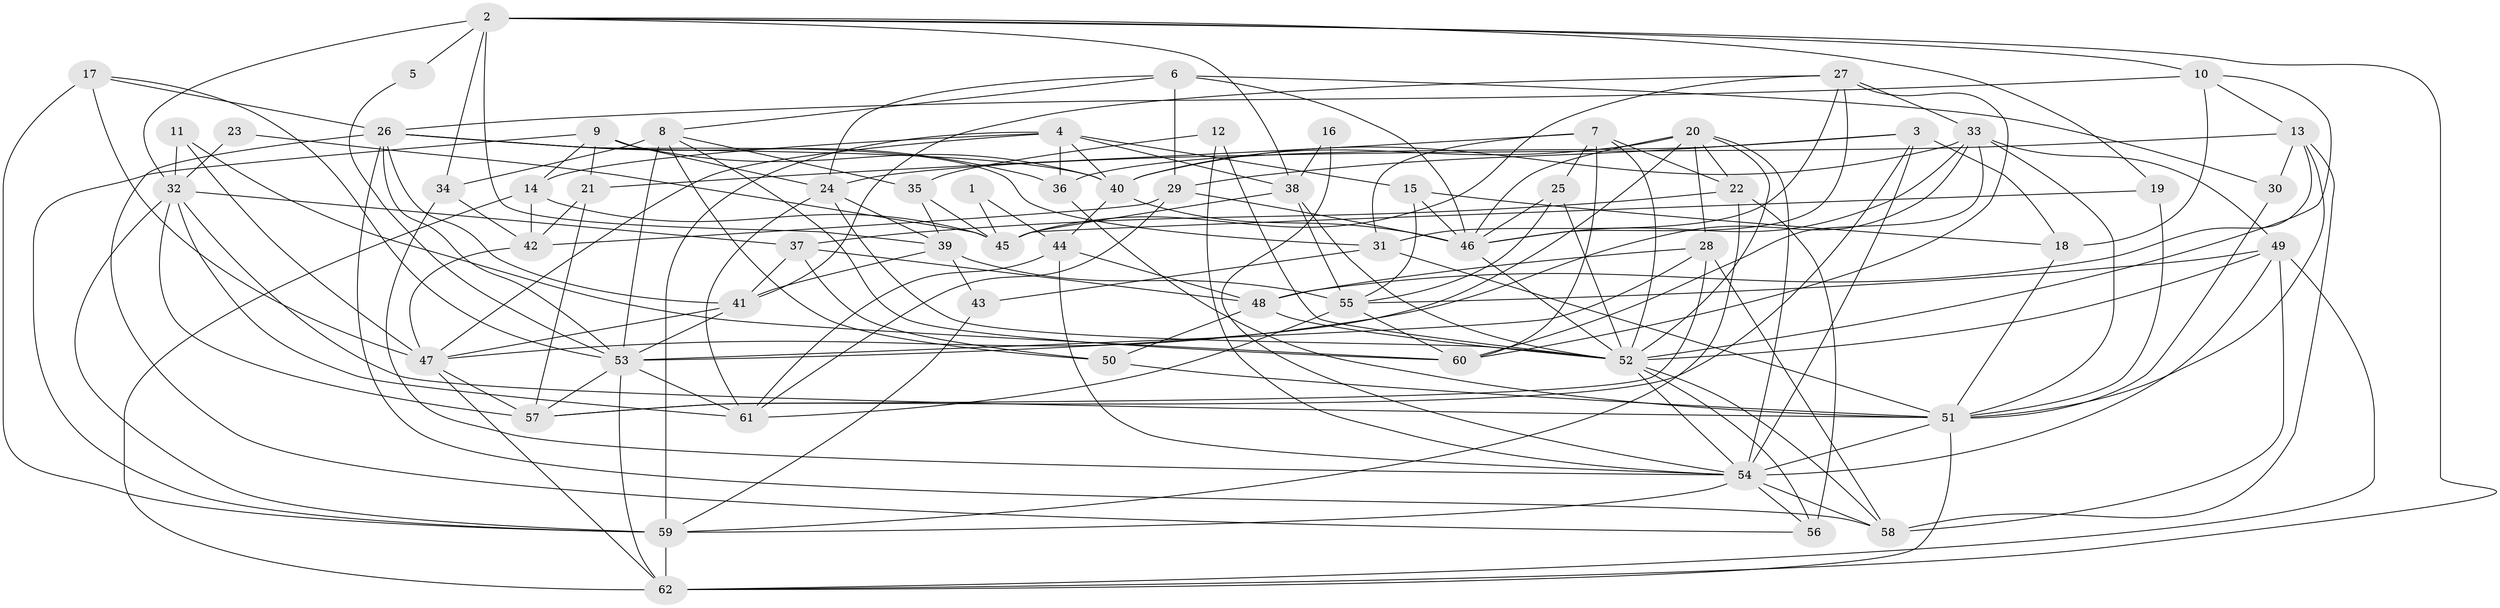 // original degree distribution, {4: 0.3492063492063492, 2: 0.09523809523809523, 3: 0.30158730158730157, 5: 0.1111111111111111, 7: 0.03968253968253968, 6: 0.07936507936507936, 8: 0.015873015873015872, 9: 0.007936507936507936}
// Generated by graph-tools (version 1.1) at 2025/26/03/09/25 03:26:19]
// undirected, 62 vertices, 176 edges
graph export_dot {
graph [start="1"]
  node [color=gray90,style=filled];
  1;
  2;
  3;
  4;
  5;
  6;
  7;
  8;
  9;
  10;
  11;
  12;
  13;
  14;
  15;
  16;
  17;
  18;
  19;
  20;
  21;
  22;
  23;
  24;
  25;
  26;
  27;
  28;
  29;
  30;
  31;
  32;
  33;
  34;
  35;
  36;
  37;
  38;
  39;
  40;
  41;
  42;
  43;
  44;
  45;
  46;
  47;
  48;
  49;
  50;
  51;
  52;
  53;
  54;
  55;
  56;
  57;
  58;
  59;
  60;
  61;
  62;
  1 -- 44 [weight=1.0];
  1 -- 45 [weight=1.0];
  2 -- 5 [weight=2.0];
  2 -- 10 [weight=1.0];
  2 -- 19 [weight=1.0];
  2 -- 32 [weight=1.0];
  2 -- 34 [weight=1.0];
  2 -- 38 [weight=1.0];
  2 -- 39 [weight=1.0];
  2 -- 62 [weight=1.0];
  3 -- 18 [weight=1.0];
  3 -- 29 [weight=1.0];
  3 -- 36 [weight=1.0];
  3 -- 54 [weight=1.0];
  3 -- 57 [weight=1.0];
  4 -- 14 [weight=1.0];
  4 -- 15 [weight=1.0];
  4 -- 36 [weight=1.0];
  4 -- 38 [weight=1.0];
  4 -- 40 [weight=1.0];
  4 -- 47 [weight=1.0];
  4 -- 59 [weight=1.0];
  5 -- 53 [weight=1.0];
  6 -- 8 [weight=1.0];
  6 -- 24 [weight=1.0];
  6 -- 29 [weight=1.0];
  6 -- 30 [weight=1.0];
  6 -- 46 [weight=1.0];
  7 -- 21 [weight=1.0];
  7 -- 22 [weight=1.0];
  7 -- 25 [weight=1.0];
  7 -- 31 [weight=1.0];
  7 -- 52 [weight=1.0];
  7 -- 60 [weight=1.0];
  8 -- 34 [weight=2.0];
  8 -- 35 [weight=1.0];
  8 -- 50 [weight=1.0];
  8 -- 53 [weight=1.0];
  8 -- 60 [weight=1.0];
  9 -- 14 [weight=1.0];
  9 -- 21 [weight=1.0];
  9 -- 24 [weight=1.0];
  9 -- 40 [weight=2.0];
  9 -- 59 [weight=1.0];
  10 -- 13 [weight=1.0];
  10 -- 18 [weight=1.0];
  10 -- 26 [weight=1.0];
  10 -- 52 [weight=1.0];
  11 -- 32 [weight=1.0];
  11 -- 47 [weight=1.0];
  11 -- 60 [weight=1.0];
  12 -- 35 [weight=1.0];
  12 -- 52 [weight=1.0];
  12 -- 54 [weight=1.0];
  13 -- 24 [weight=1.0];
  13 -- 30 [weight=1.0];
  13 -- 48 [weight=1.0];
  13 -- 51 [weight=1.0];
  13 -- 58 [weight=1.0];
  14 -- 42 [weight=1.0];
  14 -- 45 [weight=1.0];
  14 -- 62 [weight=1.0];
  15 -- 18 [weight=1.0];
  15 -- 46 [weight=1.0];
  15 -- 55 [weight=1.0];
  16 -- 38 [weight=1.0];
  16 -- 54 [weight=1.0];
  17 -- 26 [weight=1.0];
  17 -- 47 [weight=1.0];
  17 -- 53 [weight=1.0];
  17 -- 59 [weight=1.0];
  18 -- 51 [weight=1.0];
  19 -- 45 [weight=1.0];
  19 -- 51 [weight=1.0];
  20 -- 22 [weight=1.0];
  20 -- 28 [weight=1.0];
  20 -- 40 [weight=1.0];
  20 -- 46 [weight=1.0];
  20 -- 52 [weight=1.0];
  20 -- 53 [weight=1.0];
  20 -- 54 [weight=1.0];
  21 -- 42 [weight=1.0];
  21 -- 57 [weight=1.0];
  22 -- 37 [weight=1.0];
  22 -- 56 [weight=1.0];
  22 -- 59 [weight=1.0];
  23 -- 32 [weight=1.0];
  23 -- 45 [weight=1.0];
  24 -- 39 [weight=1.0];
  24 -- 52 [weight=1.0];
  24 -- 61 [weight=1.0];
  25 -- 46 [weight=1.0];
  25 -- 52 [weight=2.0];
  25 -- 55 [weight=1.0];
  26 -- 31 [weight=1.0];
  26 -- 36 [weight=1.0];
  26 -- 40 [weight=1.0];
  26 -- 41 [weight=1.0];
  26 -- 53 [weight=2.0];
  26 -- 56 [weight=1.0];
  26 -- 58 [weight=1.0];
  27 -- 31 [weight=1.0];
  27 -- 33 [weight=1.0];
  27 -- 41 [weight=1.0];
  27 -- 45 [weight=1.0];
  27 -- 46 [weight=1.0];
  27 -- 60 [weight=1.0];
  28 -- 48 [weight=1.0];
  28 -- 53 [weight=1.0];
  28 -- 57 [weight=1.0];
  28 -- 58 [weight=1.0];
  29 -- 42 [weight=1.0];
  29 -- 46 [weight=1.0];
  29 -- 61 [weight=1.0];
  30 -- 51 [weight=1.0];
  31 -- 43 [weight=1.0];
  31 -- 51 [weight=2.0];
  32 -- 37 [weight=1.0];
  32 -- 51 [weight=1.0];
  32 -- 57 [weight=1.0];
  32 -- 59 [weight=1.0];
  32 -- 61 [weight=1.0];
  33 -- 40 [weight=1.0];
  33 -- 46 [weight=1.0];
  33 -- 47 [weight=1.0];
  33 -- 49 [weight=1.0];
  33 -- 51 [weight=1.0];
  33 -- 60 [weight=1.0];
  34 -- 42 [weight=1.0];
  34 -- 54 [weight=1.0];
  35 -- 39 [weight=1.0];
  35 -- 45 [weight=1.0];
  36 -- 51 [weight=2.0];
  37 -- 41 [weight=1.0];
  37 -- 48 [weight=1.0];
  37 -- 50 [weight=1.0];
  38 -- 45 [weight=1.0];
  38 -- 52 [weight=2.0];
  38 -- 55 [weight=1.0];
  39 -- 41 [weight=1.0];
  39 -- 43 [weight=1.0];
  39 -- 55 [weight=2.0];
  40 -- 44 [weight=1.0];
  40 -- 46 [weight=1.0];
  41 -- 47 [weight=2.0];
  41 -- 53 [weight=1.0];
  42 -- 47 [weight=1.0];
  43 -- 59 [weight=1.0];
  44 -- 48 [weight=1.0];
  44 -- 54 [weight=1.0];
  44 -- 61 [weight=1.0];
  46 -- 52 [weight=1.0];
  47 -- 57 [weight=1.0];
  47 -- 62 [weight=1.0];
  48 -- 50 [weight=1.0];
  48 -- 52 [weight=1.0];
  49 -- 52 [weight=1.0];
  49 -- 54 [weight=1.0];
  49 -- 55 [weight=1.0];
  49 -- 58 [weight=1.0];
  49 -- 62 [weight=1.0];
  50 -- 51 [weight=1.0];
  51 -- 54 [weight=1.0];
  51 -- 62 [weight=1.0];
  52 -- 54 [weight=1.0];
  52 -- 56 [weight=2.0];
  52 -- 58 [weight=1.0];
  53 -- 57 [weight=1.0];
  53 -- 61 [weight=1.0];
  53 -- 62 [weight=1.0];
  54 -- 56 [weight=1.0];
  54 -- 58 [weight=1.0];
  54 -- 59 [weight=1.0];
  55 -- 60 [weight=1.0];
  55 -- 61 [weight=1.0];
  59 -- 62 [weight=1.0];
}

